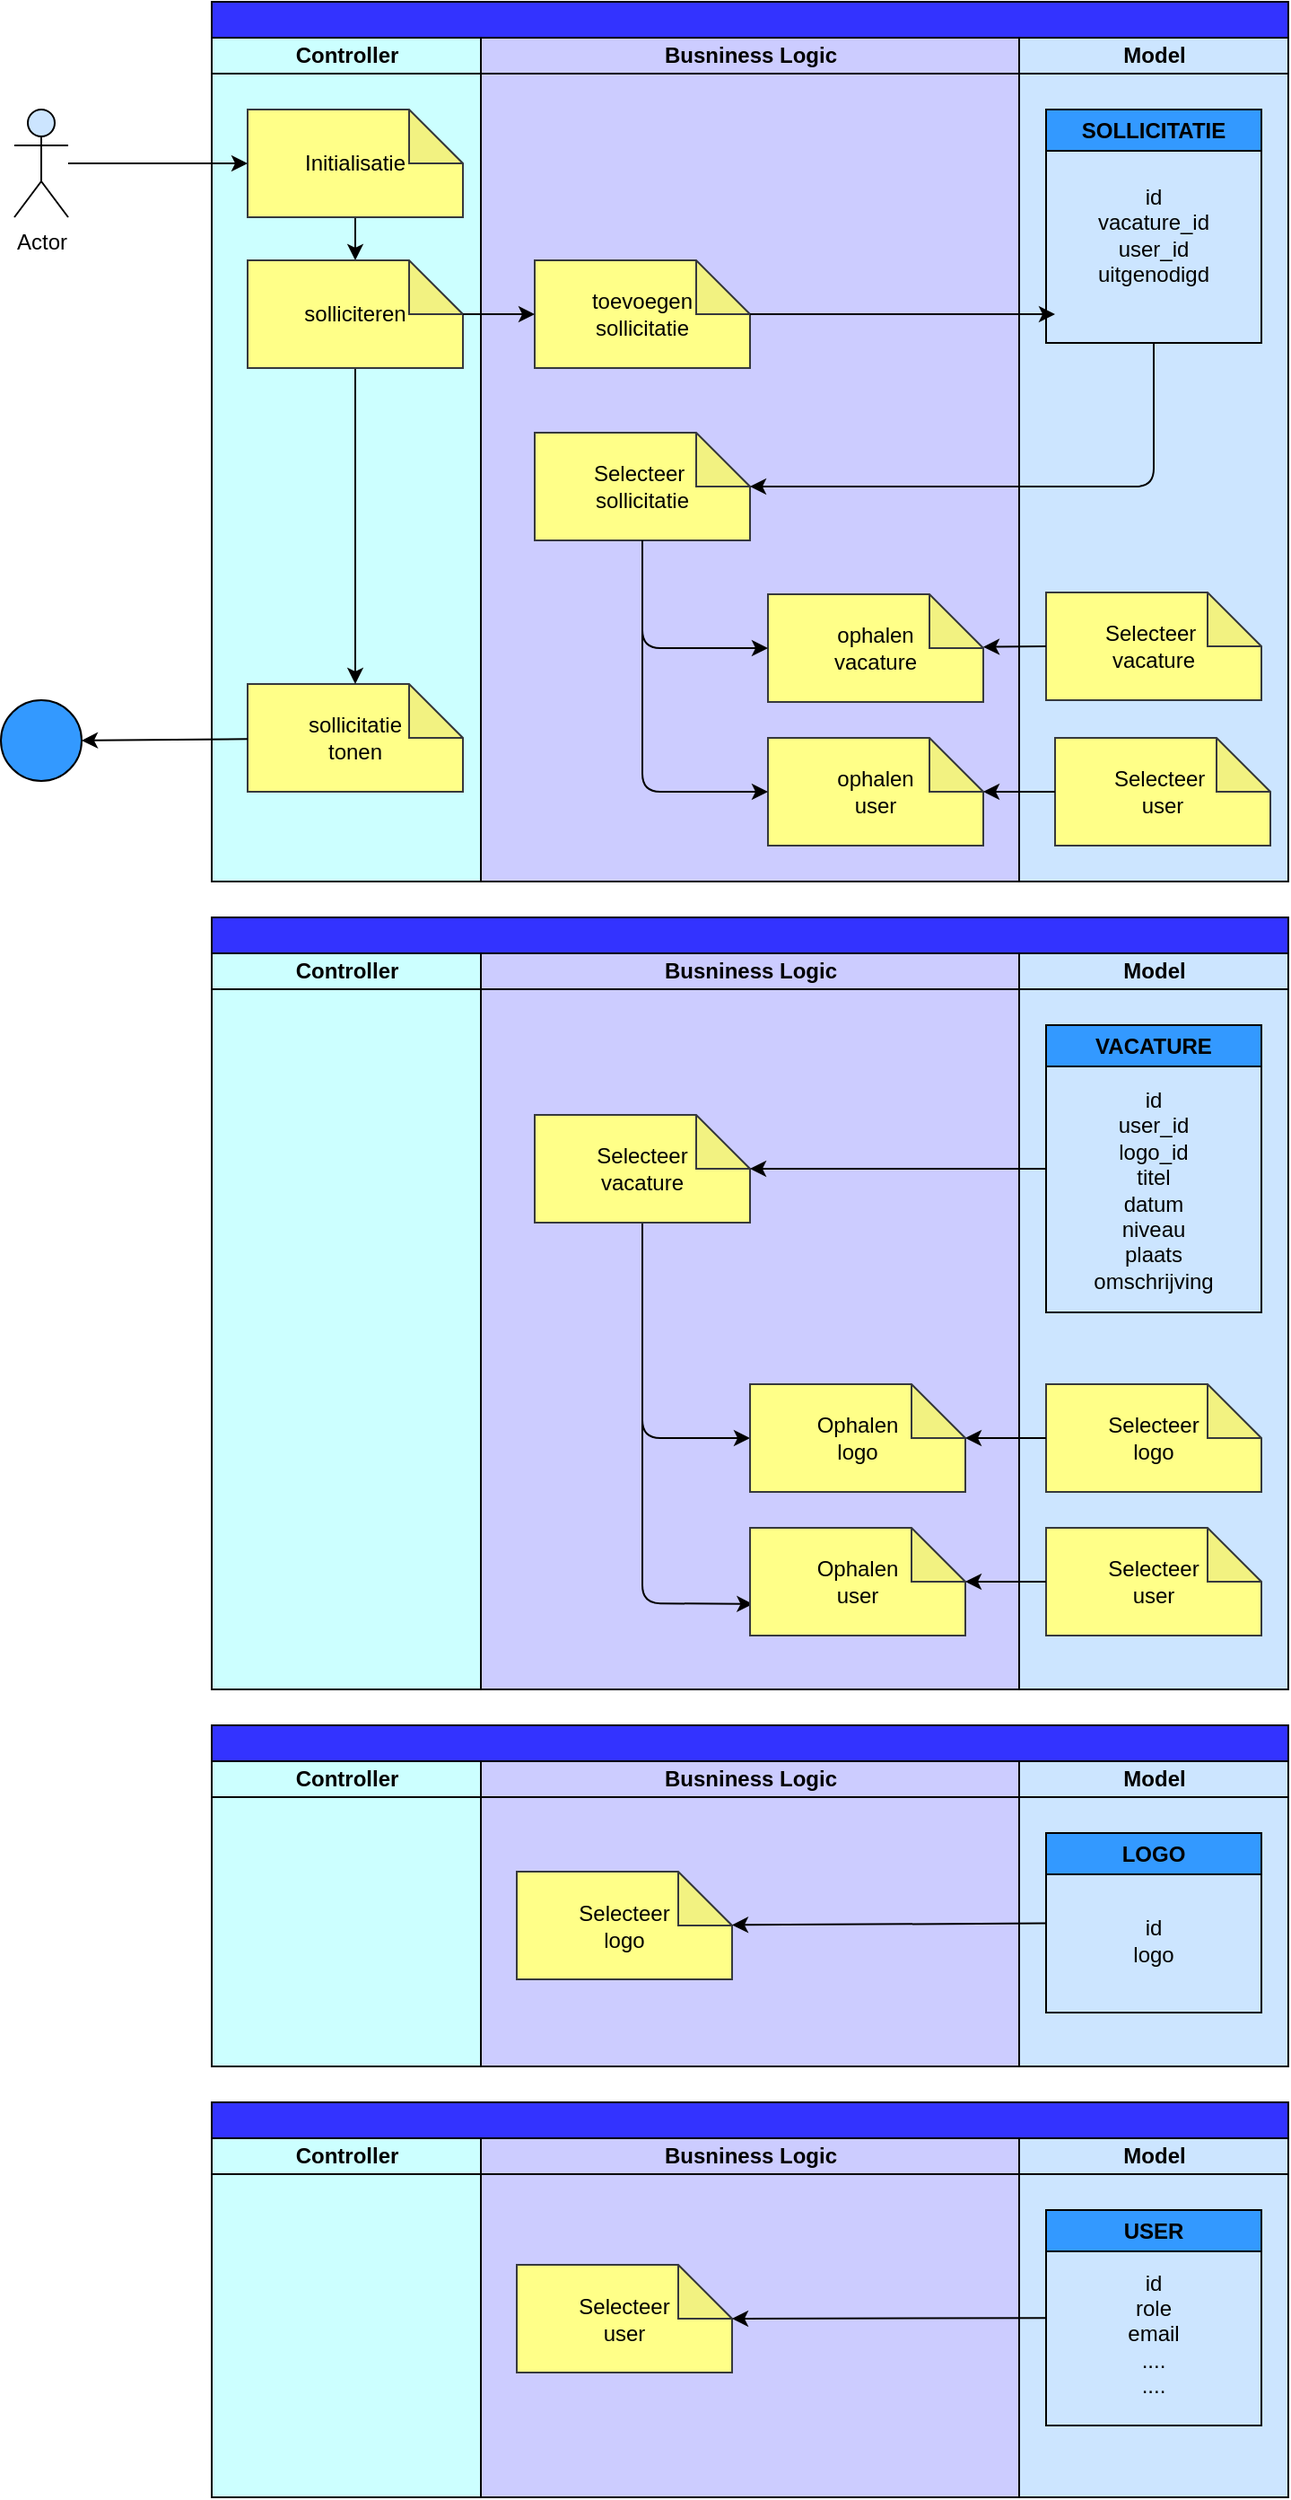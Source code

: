 <mxfile>
    <diagram id="lL7Lnk0XF0LIs9uVEGxD" name="Page-1">
        <mxGraphModel dx="1020" dy="1630" grid="1" gridSize="10" guides="1" tooltips="1" connect="1" arrows="1" fold="1" page="1" pageScale="1" pageWidth="850" pageHeight="1100" math="0" shadow="0">
            <root>
                <mxCell id="0"/>
                <mxCell id="1" parent="0"/>
                <mxCell id="2" value="" style="swimlane;childLayout=stackLayout;resizeParent=1;resizeParentMax=0;startSize=20;html=1;fillColor=#3333FF;strokeColor=#000000;fontColor=#000000;swimlaneFillColor=#CCCCFF;" parent="1" vertex="1">
                    <mxGeometry x="160" y="-1040" width="600" height="490" as="geometry"/>
                </mxCell>
                <mxCell id="3" value="&lt;font color=&quot;#000000&quot;&gt;Controller&lt;/font&gt;" style="swimlane;startSize=20;html=1;fillColor=#CCFFFF;labelBackgroundColor=none;swimlaneFillColor=#CCFFFF;strokeColor=#000000;" parent="2" vertex="1">
                    <mxGeometry y="20" width="150" height="470" as="geometry"/>
                </mxCell>
                <mxCell id="4" style="edgeStyle=none;html=1;exitX=0.5;exitY=1;exitDx=0;exitDy=0;exitPerimeter=0;entryX=0.5;entryY=0;entryDx=0;entryDy=0;entryPerimeter=0;strokeColor=#000000;" parent="3" source="5" target="8" edge="1">
                    <mxGeometry relative="1" as="geometry"/>
                </mxCell>
                <mxCell id="5" value="&lt;font color=&quot;#000000&quot;&gt;Initialisatie&lt;/font&gt;" style="shape=note;whiteSpace=wrap;html=1;backgroundOutline=1;darkOpacity=0.05;labelBackgroundColor=none;strokeColor=#36393d;fillColor=#ffff88;" parent="3" vertex="1">
                    <mxGeometry x="20" y="40" width="120" height="60" as="geometry"/>
                </mxCell>
                <mxCell id="6" value="&lt;font color=&quot;#000000&quot;&gt;sollicitatie&lt;br&gt;tonen&lt;br&gt;&lt;/font&gt;" style="shape=note;whiteSpace=wrap;html=1;backgroundOutline=1;darkOpacity=0.05;labelBackgroundColor=none;strokeColor=#36393d;fillColor=#ffff88;" parent="3" vertex="1">
                    <mxGeometry x="20" y="360" width="120" height="60" as="geometry"/>
                </mxCell>
                <mxCell id="7" style="edgeStyle=none;html=1;exitX=0.5;exitY=1;exitDx=0;exitDy=0;exitPerimeter=0;strokeColor=#000000;" parent="3" source="8" target="6" edge="1">
                    <mxGeometry relative="1" as="geometry"/>
                </mxCell>
                <mxCell id="8" value="&lt;font color=&quot;#000000&quot;&gt;solliciteren&lt;br&gt;&lt;/font&gt;" style="shape=note;whiteSpace=wrap;html=1;backgroundOutline=1;darkOpacity=0.05;labelBackgroundColor=none;strokeColor=#36393d;fillColor=#ffff88;" parent="3" vertex="1">
                    <mxGeometry x="20" y="124" width="120" height="60" as="geometry"/>
                </mxCell>
                <mxCell id="9" value="&lt;font color=&quot;#000000&quot;&gt;Busniness Logic&lt;/font&gt;" style="swimlane;startSize=20;html=1;fillColor=#CCCCFF;strokeColor=#000000;" parent="2" vertex="1">
                    <mxGeometry x="150" y="20" width="300" height="470" as="geometry"/>
                </mxCell>
                <mxCell id="10" value="&lt;font color=&quot;#000000&quot;&gt;toevoegen&lt;br&gt;sollicitatie&lt;br&gt;&lt;/font&gt;" style="shape=note;whiteSpace=wrap;html=1;backgroundOutline=1;darkOpacity=0.05;labelBackgroundColor=none;strokeColor=#36393d;fillColor=#ffff88;" parent="9" vertex="1">
                    <mxGeometry x="30" y="124" width="120" height="60" as="geometry"/>
                </mxCell>
                <mxCell id="11" value="&lt;font color=&quot;#000000&quot;&gt;Selecteer&amp;nbsp;&lt;br&gt;sollicitatie&lt;br&gt;&lt;/font&gt;" style="shape=note;whiteSpace=wrap;html=1;backgroundOutline=1;darkOpacity=0.05;labelBackgroundColor=none;strokeColor=#36393d;fillColor=#ffff88;" parent="9" vertex="1">
                    <mxGeometry x="30" y="220" width="120" height="60" as="geometry"/>
                </mxCell>
                <mxCell id="41" value="&lt;font color=&quot;#000000&quot;&gt;ophalen&lt;br&gt;vacature&lt;br&gt;&lt;/font&gt;" style="shape=note;whiteSpace=wrap;html=1;backgroundOutline=1;darkOpacity=0.05;labelBackgroundColor=none;strokeColor=#36393d;fillColor=#ffff88;" parent="9" vertex="1">
                    <mxGeometry x="160" y="310" width="120" height="60" as="geometry"/>
                </mxCell>
                <mxCell id="42" value="&lt;font color=&quot;#000000&quot;&gt;ophalen&lt;br&gt;user&lt;br&gt;&lt;/font&gt;" style="shape=note;whiteSpace=wrap;html=1;backgroundOutline=1;darkOpacity=0.05;labelBackgroundColor=none;strokeColor=#36393d;fillColor=#ffff88;" parent="9" vertex="1">
                    <mxGeometry x="160" y="390" width="120" height="60" as="geometry"/>
                </mxCell>
                <mxCell id="12" value="&lt;font color=&quot;#000000&quot;&gt;Model&lt;/font&gt;" style="swimlane;startSize=20;html=1;strokeColor=#000000;swimlaneFillColor=#CCE5FF;fillColor=#CCE5FF;" parent="2" vertex="1">
                    <mxGeometry x="450" y="20" width="150" height="470" as="geometry"/>
                </mxCell>
                <mxCell id="13" value="SOLLICITATIE" style="swimlane;whiteSpace=wrap;html=1;labelBackgroundColor=none;strokeColor=#000000;fontColor=#000000;fillColor=#3399FF;startSize=23;" parent="12" vertex="1">
                    <mxGeometry x="15" y="40" width="120" height="130" as="geometry"/>
                </mxCell>
                <mxCell id="14" value="id&lt;br&gt;vacature_id&lt;br&gt;user_id&lt;br&gt;uitgenodigd" style="text;html=1;strokeColor=none;fillColor=none;align=center;verticalAlign=middle;whiteSpace=wrap;rounded=0;labelBackgroundColor=none;fontColor=#000000;" parent="13" vertex="1">
                    <mxGeometry x="30" y="40" width="60" height="60" as="geometry"/>
                </mxCell>
                <mxCell id="44" value="&lt;font color=&quot;#000000&quot;&gt;Selecteer&amp;nbsp;&lt;br&gt;vacature&lt;br&gt;&lt;/font&gt;" style="shape=note;whiteSpace=wrap;html=1;backgroundOutline=1;darkOpacity=0.05;labelBackgroundColor=none;strokeColor=#36393d;fillColor=#ffff88;" parent="12" vertex="1">
                    <mxGeometry x="15" y="309" width="120" height="60" as="geometry"/>
                </mxCell>
                <mxCell id="43" value="&lt;font color=&quot;#000000&quot;&gt;Selecteer&amp;nbsp;&lt;br&gt;user&lt;br&gt;&lt;/font&gt;" style="shape=note;whiteSpace=wrap;html=1;backgroundOutline=1;darkOpacity=0.05;labelBackgroundColor=none;strokeColor=#36393d;fillColor=#ffff88;" parent="12" vertex="1">
                    <mxGeometry x="20" y="390" width="120" height="60" as="geometry"/>
                </mxCell>
                <mxCell id="15" value="" style="edgeStyle=none;html=1;strokeColor=#000000;" parent="2" source="8" target="10" edge="1">
                    <mxGeometry relative="1" as="geometry"/>
                </mxCell>
                <mxCell id="17" style="edgeStyle=none;html=1;entryX=0;entryY=0;entryDx=120.0;entryDy=30;entryPerimeter=0;strokeColor=#000000;" parent="2" source="13" target="11" edge="1">
                    <mxGeometry relative="1" as="geometry">
                        <Array as="points">
                            <mxPoint x="525.0" y="270"/>
                        </Array>
                    </mxGeometry>
                </mxCell>
                <mxCell id="45" style="edgeStyle=none;html=1;exitX=0;exitY=0.5;exitDx=0;exitDy=0;exitPerimeter=0;strokeColor=#000000;" parent="2" source="44" target="41" edge="1">
                    <mxGeometry relative="1" as="geometry"/>
                </mxCell>
                <mxCell id="46" style="edgeStyle=none;html=1;entryX=0;entryY=0;entryDx=120;entryDy=30;entryPerimeter=0;strokeColor=#000000;" parent="2" source="43" target="42" edge="1">
                    <mxGeometry relative="1" as="geometry"/>
                </mxCell>
                <mxCell id="37" style="edgeStyle=none;html=1;entryX=0;entryY=0.5;entryDx=0;entryDy=0;entryPerimeter=0;strokeColor=#000000;" parent="1" source="34" target="5" edge="1">
                    <mxGeometry relative="1" as="geometry"/>
                </mxCell>
                <mxCell id="34" value="Actor" style="shape=umlActor;verticalLabelPosition=bottom;verticalAlign=top;html=1;outlineConnect=0;labelBackgroundColor=none;strokeColor=#000000;fontColor=#000000;fillColor=#CCE5FF;" parent="1" vertex="1">
                    <mxGeometry x="50" y="-980" width="30" height="60" as="geometry"/>
                </mxCell>
                <mxCell id="35" value="" style="ellipse;whiteSpace=wrap;html=1;aspect=fixed;labelBackgroundColor=none;strokeColor=#000000;fontColor=#000000;fillColor=#3399FF;" parent="1" vertex="1">
                    <mxGeometry x="42.5" y="-651" width="45" height="45" as="geometry"/>
                </mxCell>
                <mxCell id="36" style="edgeStyle=none;html=1;entryX=1;entryY=0.5;entryDx=0;entryDy=0;strokeColor=#000000;" parent="1" source="6" target="35" edge="1">
                    <mxGeometry relative="1" as="geometry"/>
                </mxCell>
                <mxCell id="40" style="edgeStyle=none;html=1;strokeColor=#000000;" parent="1" source="10" edge="1">
                    <mxGeometry relative="1" as="geometry">
                        <mxPoint x="630" y="-866" as="targetPoint"/>
                    </mxGeometry>
                </mxCell>
                <mxCell id="47" style="edgeStyle=none;html=1;strokeColor=#000000;" parent="1" source="11" edge="1">
                    <mxGeometry relative="1" as="geometry">
                        <mxPoint x="470" y="-680" as="targetPoint"/>
                        <Array as="points">
                            <mxPoint x="400" y="-680"/>
                        </Array>
                    </mxGeometry>
                </mxCell>
                <mxCell id="48" style="edgeStyle=none;html=1;strokeColor=#000000;" parent="1" source="11" edge="1">
                    <mxGeometry relative="1" as="geometry">
                        <mxPoint x="470" y="-600" as="targetPoint"/>
                        <Array as="points">
                            <mxPoint x="400" y="-600"/>
                        </Array>
                    </mxGeometry>
                </mxCell>
                <mxCell id="49" value="" style="swimlane;childLayout=stackLayout;resizeParent=1;resizeParentMax=0;startSize=20;html=1;fillColor=#3333FF;strokeColor=#000000;fontColor=#000000;swimlaneFillColor=#CCCCFF;" parent="1" vertex="1">
                    <mxGeometry x="160" y="-530" width="600" height="430" as="geometry"/>
                </mxCell>
                <mxCell id="50" value="&lt;font color=&quot;#000000&quot;&gt;Controller&lt;/font&gt;" style="swimlane;startSize=20;html=1;fillColor=#CCFFFF;labelBackgroundColor=none;swimlaneFillColor=#CCFFFF;strokeColor=#000000;" parent="49" vertex="1">
                    <mxGeometry y="20" width="150" height="410" as="geometry"/>
                </mxCell>
                <mxCell id="53" value="&lt;font color=&quot;#000000&quot;&gt;Busniness Logic&lt;/font&gt;" style="swimlane;startSize=20;html=1;fillColor=#CCCCFF;strokeColor=#000000;" parent="49" vertex="1">
                    <mxGeometry x="150" y="20" width="300" height="410" as="geometry"/>
                </mxCell>
                <mxCell id="54" style="edgeStyle=none;html=1;exitX=0.5;exitY=1;exitDx=0;exitDy=0;exitPerimeter=0;entryX=0;entryY=0.5;entryDx=0;entryDy=0;entryPerimeter=0;strokeColor=#000000;fontColor=#000000;" parent="53" source="55" target="56" edge="1">
                    <mxGeometry relative="1" as="geometry">
                        <Array as="points">
                            <mxPoint x="90.0" y="270"/>
                        </Array>
                    </mxGeometry>
                </mxCell>
                <mxCell id="87" style="edgeStyle=none;html=1;entryX=0.014;entryY=0.708;entryDx=0;entryDy=0;entryPerimeter=0;strokeColor=#000000;" edge="1" parent="53" source="55" target="86">
                    <mxGeometry relative="1" as="geometry">
                        <Array as="points">
                            <mxPoint x="90" y="362"/>
                        </Array>
                    </mxGeometry>
                </mxCell>
                <mxCell id="55" value="&lt;font color=&quot;#000000&quot;&gt;Selecteer&lt;br&gt;vacature&lt;br&gt;&lt;/font&gt;" style="shape=note;whiteSpace=wrap;html=1;backgroundOutline=1;darkOpacity=0.05;labelBackgroundColor=none;strokeColor=#36393d;fillColor=#ffff88;" parent="53" vertex="1">
                    <mxGeometry x="30" y="90" width="120" height="60" as="geometry"/>
                </mxCell>
                <mxCell id="56" value="&lt;font color=&quot;#000000&quot;&gt;Ophalen&lt;br&gt;logo&lt;br&gt;&lt;/font&gt;" style="shape=note;whiteSpace=wrap;html=1;backgroundOutline=1;darkOpacity=0.05;labelBackgroundColor=none;strokeColor=#36393d;fillColor=#ffff88;" parent="53" vertex="1">
                    <mxGeometry x="150" y="240" width="120" height="60" as="geometry"/>
                </mxCell>
                <mxCell id="86" value="&lt;font color=&quot;#000000&quot;&gt;Ophalen&lt;br&gt;user&lt;br&gt;&lt;/font&gt;" style="shape=note;whiteSpace=wrap;html=1;backgroundOutline=1;darkOpacity=0.05;labelBackgroundColor=none;strokeColor=#36393d;fillColor=#ffff88;" vertex="1" parent="53">
                    <mxGeometry x="150" y="320" width="120" height="60" as="geometry"/>
                </mxCell>
                <mxCell id="57" value="&lt;font color=&quot;#000000&quot;&gt;Model&lt;/font&gt;" style="swimlane;startSize=20;html=1;strokeColor=#000000;swimlaneFillColor=#CCE5FF;fillColor=#CCE5FF;" parent="49" vertex="1">
                    <mxGeometry x="450" y="20" width="150" height="410" as="geometry"/>
                </mxCell>
                <mxCell id="58" value="VACATURE" style="swimlane;whiteSpace=wrap;html=1;labelBackgroundColor=none;strokeColor=#000000;fontColor=#000000;fillColor=#3399FF;" parent="57" vertex="1">
                    <mxGeometry x="15" y="40" width="120" height="160" as="geometry"/>
                </mxCell>
                <mxCell id="59" value="id&lt;br&gt;user_id&lt;br&gt;logo_id&lt;br&gt;titel&lt;br&gt;datum&lt;br&gt;niveau&lt;br&gt;plaats&lt;br&gt;omschrijving" style="text;html=1;strokeColor=none;fillColor=none;align=center;verticalAlign=middle;whiteSpace=wrap;rounded=0;labelBackgroundColor=none;fontColor=#000000;" parent="58" vertex="1">
                    <mxGeometry x="30" y="27" width="60" height="130" as="geometry"/>
                </mxCell>
                <mxCell id="60" value="&lt;font color=&quot;#000000&quot;&gt;Selecteer&lt;br&gt;logo&lt;/font&gt;" style="shape=note;whiteSpace=wrap;html=1;backgroundOutline=1;darkOpacity=0.05;labelBackgroundColor=none;strokeColor=#36393d;fillColor=#ffff88;" parent="57" vertex="1">
                    <mxGeometry x="15" y="240" width="120" height="60" as="geometry"/>
                </mxCell>
                <mxCell id="85" value="&lt;font color=&quot;#000000&quot;&gt;Selecteer&lt;br&gt;user&lt;/font&gt;" style="shape=note;whiteSpace=wrap;html=1;backgroundOutline=1;darkOpacity=0.05;labelBackgroundColor=none;strokeColor=#36393d;fillColor=#ffff88;" vertex="1" parent="57">
                    <mxGeometry x="15" y="320" width="120" height="60" as="geometry"/>
                </mxCell>
                <mxCell id="61" style="edgeStyle=none;html=1;strokeColor=#000000;fontColor=#000000;" parent="49" source="58" target="55" edge="1">
                    <mxGeometry relative="1" as="geometry"/>
                </mxCell>
                <mxCell id="80" value="" style="edgeStyle=none;html=1;strokeColor=#000000;" edge="1" parent="49" source="60" target="56">
                    <mxGeometry relative="1" as="geometry"/>
                </mxCell>
                <mxCell id="88" value="" style="edgeStyle=none;html=1;strokeColor=#000000;" edge="1" parent="49" source="85" target="86">
                    <mxGeometry relative="1" as="geometry"/>
                </mxCell>
                <mxCell id="62" value="" style="swimlane;childLayout=stackLayout;resizeParent=1;resizeParentMax=0;startSize=20;html=1;fillColor=#3333FF;strokeColor=#000000;fontColor=#000000;swimlaneFillColor=#CCCCFF;" parent="1" vertex="1">
                    <mxGeometry x="160" y="-80" width="600" height="190" as="geometry"/>
                </mxCell>
                <mxCell id="63" value="&lt;font color=&quot;#000000&quot;&gt;Controller&lt;/font&gt;" style="swimlane;startSize=20;html=1;fillColor=#CCFFFF;labelBackgroundColor=none;swimlaneFillColor=#CCFFFF;strokeColor=#000000;" parent="62" vertex="1">
                    <mxGeometry y="20" width="150" height="170" as="geometry"/>
                </mxCell>
                <mxCell id="64" value="&lt;font color=&quot;#000000&quot;&gt;Busniness Logic&lt;/font&gt;" style="swimlane;startSize=20;html=1;fillColor=#CCCCFF;strokeColor=#000000;" parent="62" vertex="1">
                    <mxGeometry x="150" y="20" width="300" height="170" as="geometry"/>
                </mxCell>
                <mxCell id="65" value="&lt;font color=&quot;#000000&quot;&gt;Selecteer&lt;br&gt;logo&lt;/font&gt;" style="shape=note;whiteSpace=wrap;html=1;backgroundOutline=1;darkOpacity=0.05;labelBackgroundColor=none;strokeColor=#36393d;fillColor=#ffff88;" parent="64" vertex="1">
                    <mxGeometry x="20.0" y="61.5" width="120" height="60" as="geometry"/>
                </mxCell>
                <mxCell id="66" value="&lt;font color=&quot;#000000&quot;&gt;Model&lt;/font&gt;" style="swimlane;startSize=20;html=1;strokeColor=#000000;swimlaneFillColor=#CCE5FF;fillColor=#CCE5FF;" parent="62" vertex="1">
                    <mxGeometry x="450" y="20" width="150" height="170" as="geometry"/>
                </mxCell>
                <mxCell id="67" value="LOGO" style="swimlane;whiteSpace=wrap;html=1;labelBackgroundColor=none;strokeColor=#000000;fontColor=#000000;fillColor=#3399FF;" parent="66" vertex="1">
                    <mxGeometry x="15" y="40" width="120" height="100" as="geometry"/>
                </mxCell>
                <mxCell id="68" value="id&lt;br&gt;logo" style="text;html=1;strokeColor=none;fillColor=none;align=center;verticalAlign=middle;whiteSpace=wrap;rounded=0;labelBackgroundColor=none;fontColor=#000000;" parent="67" vertex="1">
                    <mxGeometry x="30" y="21.5" width="60" height="77" as="geometry"/>
                </mxCell>
                <mxCell id="77" style="edgeStyle=none;html=1;strokeColor=#000000;" parent="62" source="67" target="65" edge="1">
                    <mxGeometry relative="1" as="geometry"/>
                </mxCell>
                <mxCell id="69" value="" style="swimlane;childLayout=stackLayout;resizeParent=1;resizeParentMax=0;startSize=20;html=1;fillColor=#3333FF;strokeColor=#000000;fontColor=#000000;swimlaneFillColor=#CCCCFF;" parent="1" vertex="1">
                    <mxGeometry x="160" y="130" width="600" height="220" as="geometry"/>
                </mxCell>
                <mxCell id="70" value="&lt;font color=&quot;#000000&quot;&gt;Controller&lt;/font&gt;" style="swimlane;startSize=20;html=1;fillColor=#CCFFFF;labelBackgroundColor=none;swimlaneFillColor=#CCFFFF;strokeColor=#000000;" parent="69" vertex="1">
                    <mxGeometry y="20" width="150" height="200" as="geometry"/>
                </mxCell>
                <mxCell id="71" value="&lt;font color=&quot;#000000&quot;&gt;Busniness Logic&lt;/font&gt;" style="swimlane;startSize=20;html=1;fillColor=#CCCCFF;strokeColor=#000000;" parent="69" vertex="1">
                    <mxGeometry x="150" y="20" width="300" height="200" as="geometry"/>
                </mxCell>
                <mxCell id="72" value="&lt;font color=&quot;#000000&quot;&gt;Selecteer&lt;br&gt;user&lt;/font&gt;" style="shape=note;whiteSpace=wrap;html=1;backgroundOutline=1;darkOpacity=0.05;labelBackgroundColor=none;strokeColor=#36393d;fillColor=#ffff88;" parent="71" vertex="1">
                    <mxGeometry x="20.0" y="70.5" width="120" height="60" as="geometry"/>
                </mxCell>
                <mxCell id="73" value="&lt;font color=&quot;#000000&quot;&gt;Model&lt;/font&gt;" style="swimlane;startSize=20;html=1;strokeColor=#000000;swimlaneFillColor=#CCE5FF;fillColor=#CCE5FF;" parent="69" vertex="1">
                    <mxGeometry x="450" y="20" width="150" height="200" as="geometry"/>
                </mxCell>
                <mxCell id="74" value="USER" style="swimlane;whiteSpace=wrap;html=1;labelBackgroundColor=none;strokeColor=#000000;fontColor=#000000;fillColor=#3399FF;" parent="73" vertex="1">
                    <mxGeometry x="15" y="40" width="120" height="120" as="geometry"/>
                </mxCell>
                <mxCell id="75" value="id&lt;br&gt;role&lt;br&gt;email&lt;br&gt;....&lt;br&gt;...." style="text;html=1;strokeColor=none;fillColor=none;align=center;verticalAlign=middle;whiteSpace=wrap;rounded=0;labelBackgroundColor=none;fontColor=#000000;" parent="74" vertex="1">
                    <mxGeometry x="30" y="30" width="60" height="77" as="geometry"/>
                </mxCell>
                <mxCell id="79" style="edgeStyle=none;html=1;entryX=0;entryY=0;entryDx=120;entryDy=30;entryPerimeter=0;strokeColor=#000000;" parent="69" source="74" target="72" edge="1">
                    <mxGeometry relative="1" as="geometry"/>
                </mxCell>
            </root>
        </mxGraphModel>
    </diagram>
</mxfile>